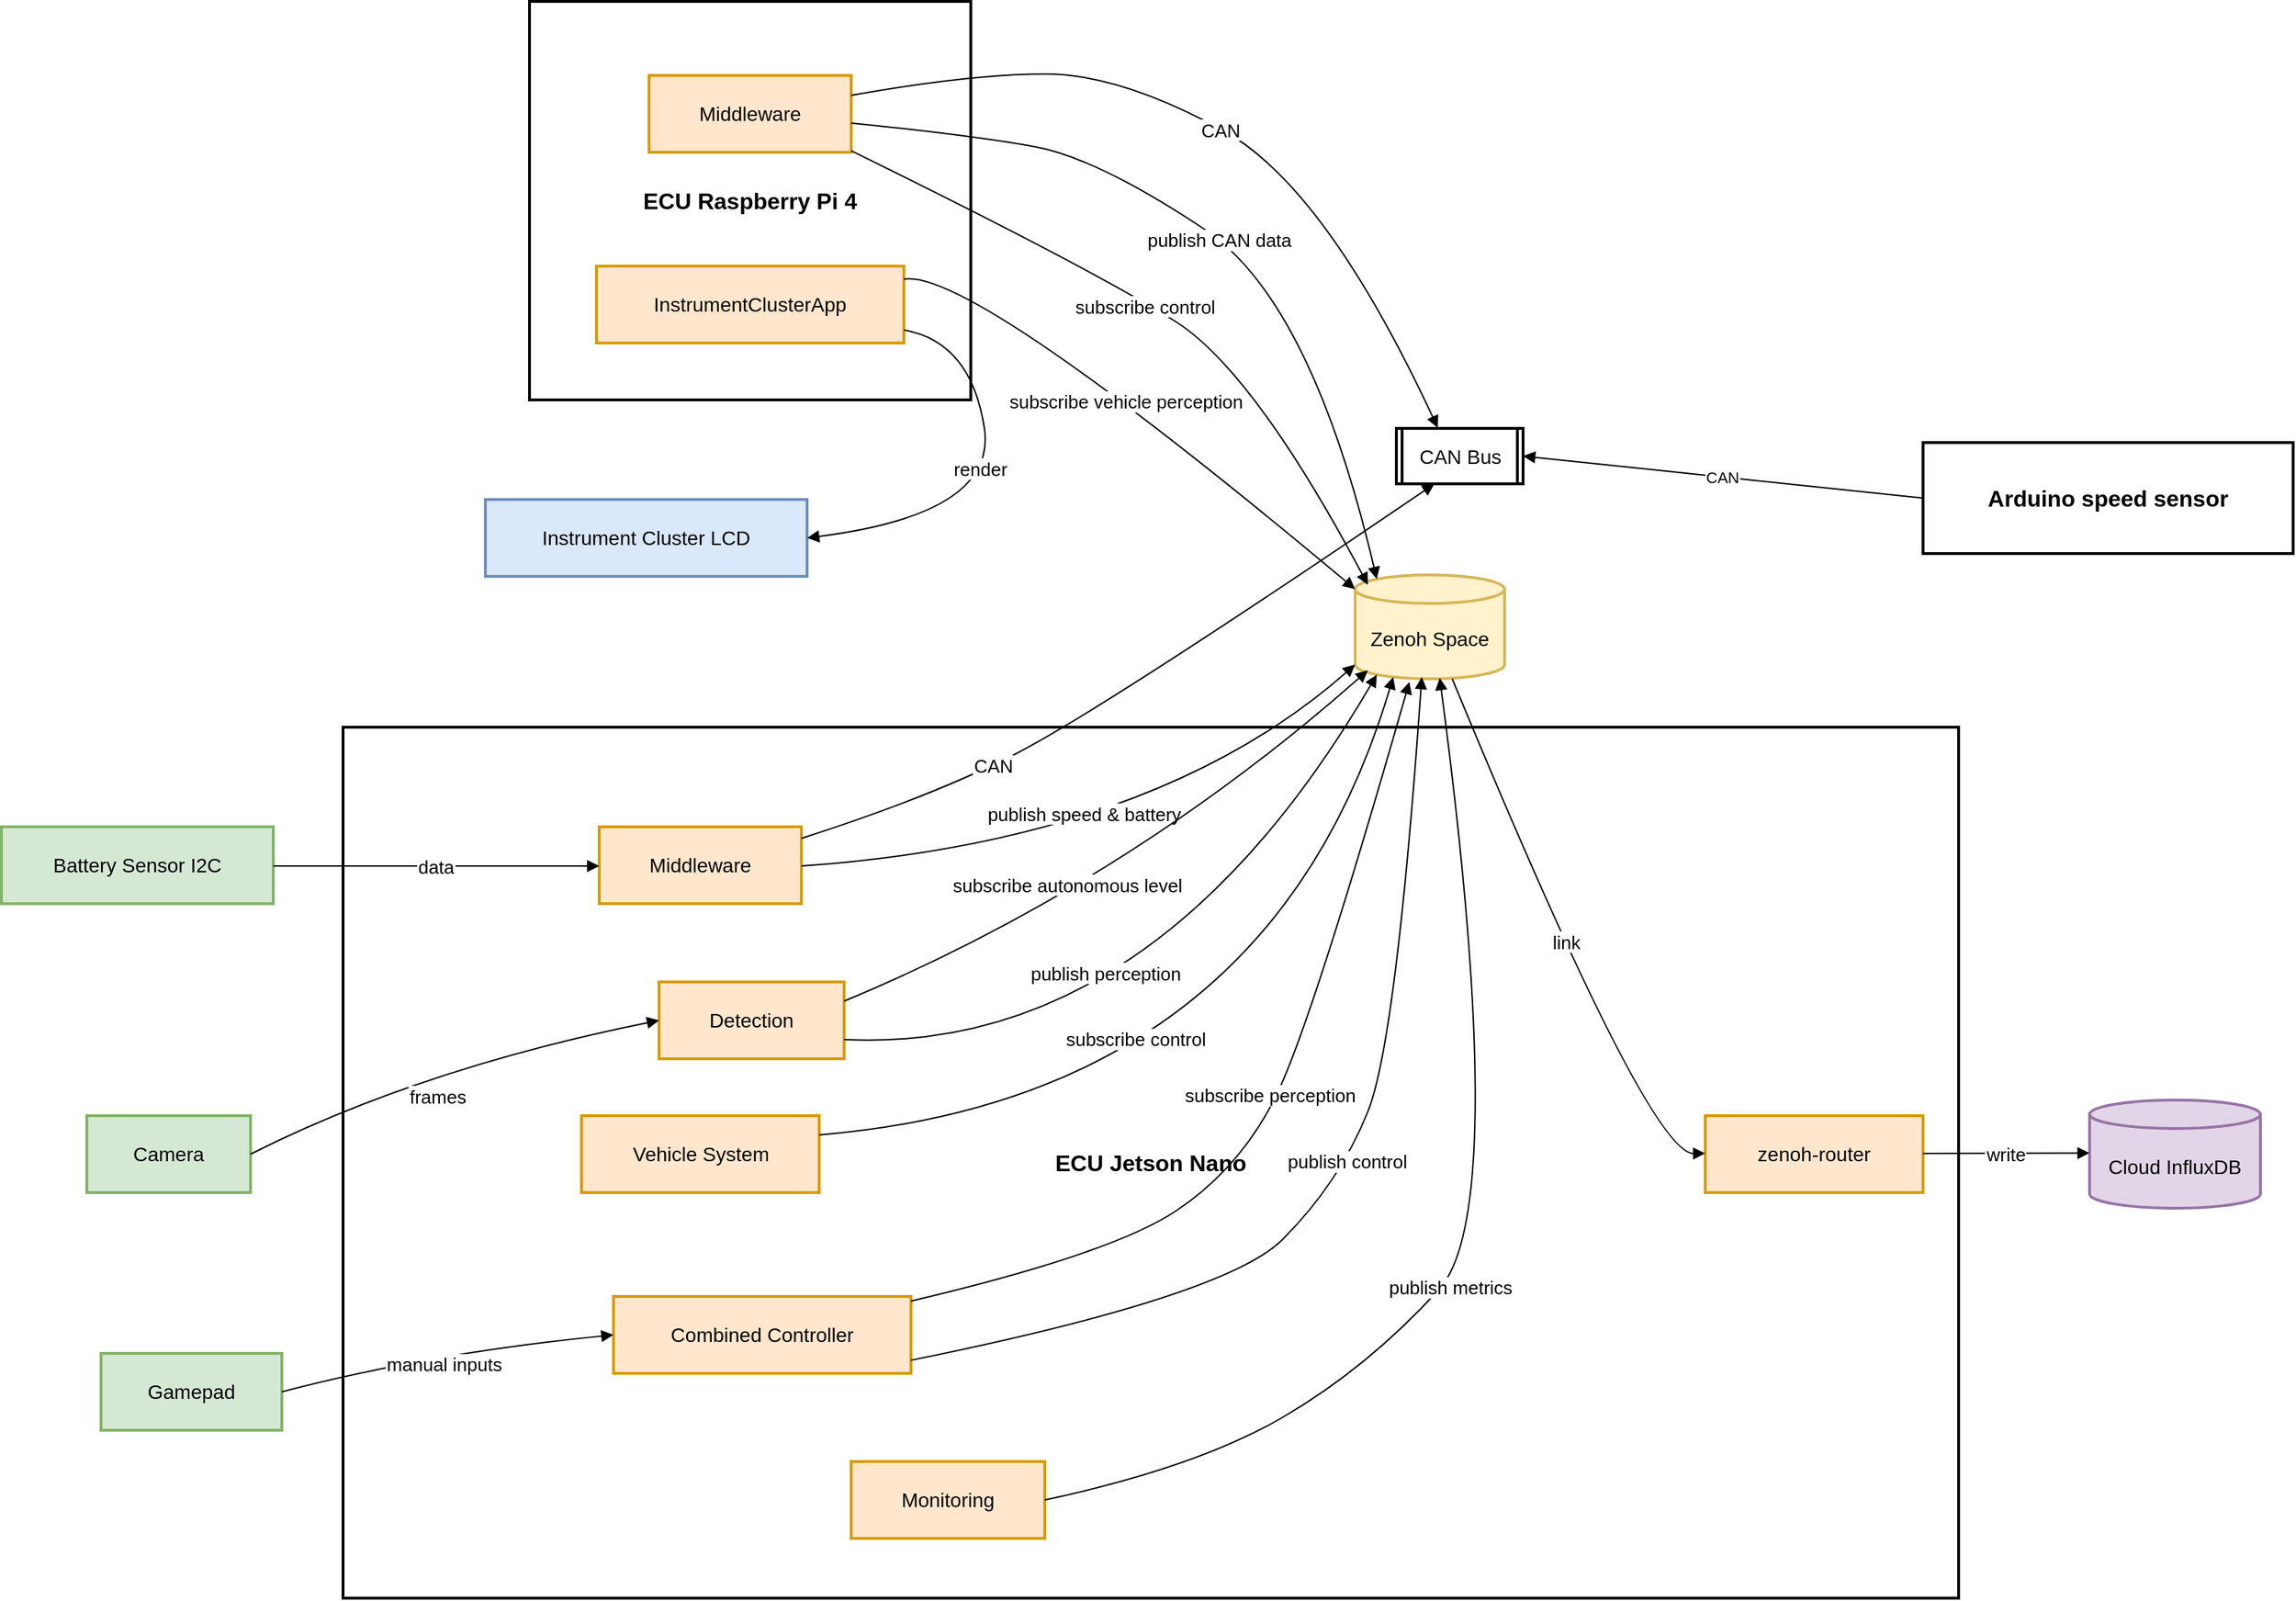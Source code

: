 <mxfile version="28.1.1">
  <diagram name="Page-1" id="OM_sHuSEF1frfqFUFy3i">
    <mxGraphModel dx="1886" dy="1810" grid="1" gridSize="10" guides="1" tooltips="1" connect="1" arrows="1" fold="1" page="1" pageScale="1" pageWidth="850" pageHeight="1100" math="0" shadow="0">
      <root>
        <mxCell id="0" />
        <mxCell id="1" parent="0" />
        <mxCell id="tz2Queb-3kquGu2dCrOk-1" value="ECU Raspberry Pi 4" style="whiteSpace=wrap;strokeWidth=2;fontSize=16;fontStyle=1" parent="1" vertex="1">
          <mxGeometry x="391" y="20" width="310" height="280" as="geometry" />
        </mxCell>
        <mxCell id="tz2Queb-3kquGu2dCrOk-2" value="ECU Jetson Nano" style="whiteSpace=wrap;strokeWidth=2;fontSize=16;fontStyle=1" parent="1" vertex="1">
          <mxGeometry x="260" y="530" width="1135" height="612" as="geometry" />
        </mxCell>
        <mxCell id="tz2Queb-3kquGu2dCrOk-3" value="CAN Bus" style="strokeWidth=2;shape=process;whiteSpace=wrap;size=0.04;fontSize=14;" parent="1" vertex="1">
          <mxGeometry x="1000" y="320" width="89" height="39" as="geometry" />
        </mxCell>
        <mxCell id="tz2Queb-3kquGu2dCrOk-4" value="Zenoh Space" style="shape=cylinder3;boundedLbl=1;backgroundOutline=1;size=10;strokeWidth=2;whiteSpace=wrap;fillColor=#fff2cc;strokeColor=#d6b656;fontSize=14;" parent="1" vertex="1">
          <mxGeometry x="971" y="423" width="105" height="73" as="geometry" />
        </mxCell>
        <mxCell id="tz2Queb-3kquGu2dCrOk-5" value="Cloud InfluxDB" style="shape=cylinder3;boundedLbl=1;backgroundOutline=1;size=10;strokeWidth=2;whiteSpace=wrap;fillColor=#e1d5e7;strokeColor=#9673a6;fontSize=14;" parent="1" vertex="1">
          <mxGeometry x="1487" y="792" width="120" height="76" as="geometry" />
        </mxCell>
        <mxCell id="tz2Queb-3kquGu2dCrOk-6" value="Arduino speed sensor" style="whiteSpace=wrap;strokeWidth=2;fontSize=16;fontStyle=1" parent="1" vertex="1">
          <mxGeometry x="1370" y="330" width="260" height="78" as="geometry" />
        </mxCell>
        <mxCell id="tz2Queb-3kquGu2dCrOk-7" value="Camera" style="whiteSpace=wrap;strokeWidth=2;fillColor=#d5e8d4;strokeColor=#82b366;fontSize=14;" parent="1" vertex="1">
          <mxGeometry x="80" y="803" width="115" height="54" as="geometry" />
        </mxCell>
        <mxCell id="tz2Queb-3kquGu2dCrOk-8" value="Gamepad" style="whiteSpace=wrap;strokeWidth=2;fillColor=#d5e8d4;strokeColor=#82b366;fontSize=14;" parent="1" vertex="1">
          <mxGeometry x="90" y="970" width="127" height="54" as="geometry" />
        </mxCell>
        <mxCell id="tz2Queb-3kquGu2dCrOk-9" value="Instrument Cluster LCD" style="whiteSpace=wrap;strokeWidth=2;fillColor=#dae8fc;strokeColor=#6c8ebf;fontSize=14;" parent="1" vertex="1">
          <mxGeometry x="360" y="370" width="226" height="54" as="geometry" />
        </mxCell>
        <mxCell id="tz2Queb-3kquGu2dCrOk-10" value="Detection" style="whiteSpace=wrap;strokeWidth=2;fillColor=#ffe6cc;strokeColor=#d79b00;fontSize=14;" parent="1" vertex="1">
          <mxGeometry x="482" y="709" width="130" height="54" as="geometry" />
        </mxCell>
        <mxCell id="tz2Queb-3kquGu2dCrOk-11" value="Combined Controller" style="whiteSpace=wrap;strokeWidth=2;fillColor=#ffe6cc;strokeColor=#d79b00;fontSize=14;" parent="1" vertex="1">
          <mxGeometry x="450" y="930" width="209" height="54" as="geometry" />
        </mxCell>
        <mxCell id="tz2Queb-3kquGu2dCrOk-12" value="Vehicle System" style="whiteSpace=wrap;strokeWidth=2;fillColor=#ffe6cc;strokeColor=#d79b00;fontSize=14;" parent="1" vertex="1">
          <mxGeometry x="427.5" y="803" width="167" height="54" as="geometry" />
        </mxCell>
        <mxCell id="tz2Queb-3kquGu2dCrOk-13" value="Middleware" style="whiteSpace=wrap;strokeWidth=2;fillColor=#ffe6cc;strokeColor=#d79b00;fontSize=14;" parent="1" vertex="1">
          <mxGeometry x="440" y="600" width="142" height="54" as="geometry" />
        </mxCell>
        <mxCell id="tz2Queb-3kquGu2dCrOk-14" value="Battery Sensor I2C" style="whiteSpace=wrap;strokeWidth=2;fillColor=#d5e8d4;strokeColor=#82b366;fontSize=14;" parent="1" vertex="1">
          <mxGeometry x="20" y="600" width="191" height="54" as="geometry" />
        </mxCell>
        <mxCell id="tz2Queb-3kquGu2dCrOk-15" value="Monitoring" style="whiteSpace=wrap;strokeWidth=2;fillColor=#ffe6cc;strokeColor=#d79b00;fontSize=14;" parent="1" vertex="1">
          <mxGeometry x="617" y="1046" width="136" height="54" as="geometry" />
        </mxCell>
        <mxCell id="tz2Queb-3kquGu2dCrOk-16" value="zenoh-router" style="whiteSpace=wrap;strokeWidth=2;fillColor=#ffe6cc;strokeColor=#d79b00;fontSize=14;" parent="1" vertex="1">
          <mxGeometry x="1217" y="803" width="153" height="54" as="geometry" />
        </mxCell>
        <mxCell id="tz2Queb-3kquGu2dCrOk-17" value="Middleware" style="whiteSpace=wrap;strokeWidth=2;fillColor=#ffe6cc;strokeColor=#d79b00;fontSize=14;" parent="1" vertex="1">
          <mxGeometry x="475" y="72" width="142" height="54" as="geometry" />
        </mxCell>
        <mxCell id="tz2Queb-3kquGu2dCrOk-18" value="InstrumentClusterApp" style="whiteSpace=wrap;strokeWidth=2;fillColor=#ffe6cc;strokeColor=#d79b00;fontSize=14;" parent="1" vertex="1">
          <mxGeometry x="438" y="206" width="216" height="54" as="geometry" />
        </mxCell>
        <mxCell id="tz2Queb-3kquGu2dCrOk-19" value="CAN" style="curved=1;startArrow=none;endArrow=block;exitX=0;exitY=0.5;rounded=0;exitDx=0;exitDy=0;entryX=1;entryY=0.5;entryDx=0;entryDy=0;" parent="1" source="tz2Queb-3kquGu2dCrOk-6" target="tz2Queb-3kquGu2dCrOk-3" edge="1">
          <mxGeometry relative="1" as="geometry">
            <Array as="points" />
            <mxPoint x="1070" y="354" as="targetPoint" />
          </mxGeometry>
        </mxCell>
        <mxCell id="tz2Queb-3kquGu2dCrOk-20" value="CAN" style="curved=1;startArrow=none;endArrow=block;exitX=1;exitY=0.15;entryX=0.3;entryY=1;rounded=0;strokeColor=default;align=center;verticalAlign=middle;fontFamily=Helvetica;fontSize=13;fontColor=default;labelBackgroundColor=default;" parent="1" source="tz2Queb-3kquGu2dCrOk-13" target="tz2Queb-3kquGu2dCrOk-3" edge="1">
          <mxGeometry x="-0.435" relative="1" as="geometry">
            <Array as="points">
              <mxPoint x="670" y="580" />
              <mxPoint x="790" y="520" />
            </Array>
            <mxPoint as="offset" />
          </mxGeometry>
        </mxCell>
        <mxCell id="tz2Queb-3kquGu2dCrOk-22" value="CAN" style="curved=1;startArrow=none;endArrow=block;exitX=1;exitY=0.26;entryX=0.327;entryY=-0.009;rounded=0;entryDx=0;entryDy=0;entryPerimeter=0;strokeColor=default;align=center;verticalAlign=middle;fontFamily=Helvetica;fontSize=13;fontColor=default;labelBackgroundColor=default;" parent="1" source="tz2Queb-3kquGu2dCrOk-17" target="tz2Queb-3kquGu2dCrOk-3" edge="1">
          <mxGeometry relative="1" as="geometry">
            <Array as="points">
              <mxPoint x="701" y="71" />
              <mxPoint x="806" y="71" />
              <mxPoint x="950" y="150" />
            </Array>
          </mxGeometry>
        </mxCell>
        <mxCell id="tz2Queb-3kquGu2dCrOk-23" value="frames" style="curved=1;startArrow=none;endArrow=block;exitX=1;exitY=0.5;entryX=0;entryY=0.5;rounded=0;fontSize=13;strokeColor=default;align=center;verticalAlign=middle;fontFamily=Helvetica;fontColor=default;labelBackgroundColor=default;exitDx=0;exitDy=0;" parent="1" source="tz2Queb-3kquGu2dCrOk-7" target="tz2Queb-3kquGu2dCrOk-10" edge="1">
          <mxGeometry x="-0.067" y="-21" relative="1" as="geometry">
            <Array as="points">
              <mxPoint x="314" y="770" />
            </Array>
            <mxPoint as="offset" />
          </mxGeometry>
        </mxCell>
        <mxCell id="tz2Queb-3kquGu2dCrOk-24" value="manual inputs" style="curved=1;startArrow=none;endArrow=block;exitX=1;exitY=0.5;entryX=0;entryY=0.5;rounded=0;strokeColor=default;align=center;verticalAlign=middle;fontFamily=Helvetica;fontSize=13;fontColor=default;labelBackgroundColor=default;exitDx=0;exitDy=0;" parent="1" source="tz2Queb-3kquGu2dCrOk-8" target="tz2Queb-3kquGu2dCrOk-11" edge="1">
          <mxGeometry x="-0.022" y="-8" relative="1" as="geometry">
            <Array as="points">
              <mxPoint x="320" y="970" />
            </Array>
            <mxPoint x="1" as="offset" />
          </mxGeometry>
        </mxCell>
        <mxCell id="tz2Queb-3kquGu2dCrOk-25" value="data" style="curved=1;startArrow=none;endArrow=block;exitX=1;exitY=0.51;entryX=0;entryY=0.51;rounded=0;fontSize=13;strokeColor=default;align=center;verticalAlign=middle;fontFamily=Helvetica;fontColor=default;labelBackgroundColor=default;" parent="1" source="tz2Queb-3kquGu2dCrOk-14" target="tz2Queb-3kquGu2dCrOk-13" edge="1">
          <mxGeometry relative="1" as="geometry">
            <Array as="points" />
          </mxGeometry>
        </mxCell>
        <mxCell id="tz2Queb-3kquGu2dCrOk-26" value="publish perception" style="curved=1;startArrow=none;endArrow=block;exitX=1;exitY=0.75;rounded=0;exitDx=0;exitDy=0;entryX=0.145;entryY=1;entryDx=0;entryDy=-2.9;entryPerimeter=0;strokeColor=default;align=center;verticalAlign=middle;fontFamily=Helvetica;fontSize=13;fontColor=default;labelBackgroundColor=default;" parent="1" source="tz2Queb-3kquGu2dCrOk-10" target="tz2Queb-3kquGu2dCrOk-4" edge="1">
          <mxGeometry x="-0.311" y="56" relative="1" as="geometry">
            <Array as="points">
              <mxPoint x="830" y="760" />
            </Array>
            <mxPoint x="990" y="495" as="targetPoint" />
            <mxPoint as="offset" />
          </mxGeometry>
        </mxCell>
        <mxCell id="tz2Queb-3kquGu2dCrOk-27" value="publish metrics" style="curved=1;startArrow=none;endArrow=block;exitX=0.99;exitY=0.5;entryX=0.566;entryY=0.991;rounded=0;entryDx=0;entryDy=0;entryPerimeter=0;strokeColor=default;align=center;verticalAlign=middle;fontFamily=Helvetica;fontSize=13;fontColor=default;labelBackgroundColor=default;" parent="1" source="tz2Queb-3kquGu2dCrOk-15" target="tz2Queb-3kquGu2dCrOk-4" edge="1">
          <mxGeometry x="-0.151" y="-4" relative="1" as="geometry">
            <Array as="points">
              <mxPoint x="860" y="1050" />
              <mxPoint x="980" y="980" />
              <mxPoint x="1080" y="870" />
            </Array>
            <mxPoint x="1" as="offset" />
          </mxGeometry>
        </mxCell>
        <mxCell id="tz2Queb-3kquGu2dCrOk-28" value="publish speed &amp; battery" style="curved=1;startArrow=none;endArrow=block;exitX=1;exitY=0.51;rounded=0;entryX=0;entryY=1;entryDx=0;entryDy=-10;entryPerimeter=0;strokeColor=default;align=center;verticalAlign=middle;fontFamily=Helvetica;fontSize=13;fontColor=default;labelBackgroundColor=default;" parent="1" source="tz2Queb-3kquGu2dCrOk-13" target="tz2Queb-3kquGu2dCrOk-4" edge="1">
          <mxGeometry x="-0.078" y="23" relative="1" as="geometry">
            <Array as="points">
              <mxPoint x="830" y="610" />
            </Array>
            <mxPoint x="970" y="490" as="targetPoint" />
            <mxPoint as="offset" />
          </mxGeometry>
        </mxCell>
        <mxCell id="tz2Queb-3kquGu2dCrOk-29" value="subscribe autonomous level" style="curved=1;startArrow=none;endArrow=block;exitX=1;exitY=0.25;rounded=0;exitDx=0;exitDy=0;strokeColor=default;align=center;verticalAlign=middle;fontFamily=Helvetica;fontSize=13;fontColor=default;labelBackgroundColor=default;" parent="1" source="tz2Queb-3kquGu2dCrOk-10" edge="1">
          <mxGeometry x="-0.195" y="15" relative="1" as="geometry">
            <Array as="points">
              <mxPoint x="810" y="640" />
            </Array>
            <mxPoint x="980" y="490" as="targetPoint" />
            <mxPoint x="-1" as="offset" />
          </mxGeometry>
        </mxCell>
        <mxCell id="tz2Queb-3kquGu2dCrOk-30" value="subscribe perception" style="curved=1;startArrow=none;endArrow=block;exitX=1;exitY=0.06;rounded=0;entryX=0.363;entryY=1.03;entryDx=0;entryDy=0;entryPerimeter=0;strokeColor=default;align=center;verticalAlign=middle;fontFamily=Helvetica;fontSize=13;fontColor=default;labelBackgroundColor=default;" parent="1" source="tz2Queb-3kquGu2dCrOk-11" target="tz2Queb-3kquGu2dCrOk-4" edge="1">
          <mxGeometry x="0.003" y="4" relative="1" as="geometry">
            <Array as="points">
              <mxPoint x="800" y="900" />
              <mxPoint x="890" y="840" />
              <mxPoint x="940" y="740" />
            </Array>
            <mxPoint x="1010" y="500" as="targetPoint" />
            <mxPoint as="offset" />
          </mxGeometry>
        </mxCell>
        <mxCell id="tz2Queb-3kquGu2dCrOk-31" value="publish control" style="curved=1;startArrow=none;endArrow=block;exitX=1;exitY=0.83;rounded=0;entryX=0.446;entryY=0.983;entryDx=0;entryDy=0;entryPerimeter=0;strokeColor=default;align=center;verticalAlign=middle;fontFamily=Helvetica;fontSize=13;fontColor=default;labelBackgroundColor=default;" parent="1" source="tz2Queb-3kquGu2dCrOk-11" target="tz2Queb-3kquGu2dCrOk-4" edge="1">
          <mxGeometry x="0.008" relative="1" as="geometry">
            <Array as="points">
              <mxPoint x="880" y="930" />
              <mxPoint x="960" y="850" />
              <mxPoint x="1000" y="750" />
            </Array>
            <mxPoint x="1020" y="500" as="targetPoint" />
            <mxPoint y="-1" as="offset" />
          </mxGeometry>
        </mxCell>
        <mxCell id="tz2Queb-3kquGu2dCrOk-32" value="subscribe control" style="curved=1;startArrow=none;endArrow=block;exitX=1;exitY=0.25;rounded=0;exitDx=0;exitDy=0;entryX=0.255;entryY=0.983;entryDx=0;entryDy=0;entryPerimeter=0;strokeColor=default;align=center;verticalAlign=middle;fontFamily=Helvetica;fontSize=13;fontColor=default;labelBackgroundColor=default;" parent="1" source="tz2Queb-3kquGu2dCrOk-12" target="tz2Queb-3kquGu2dCrOk-4" edge="1">
          <mxGeometry x="-0.272" y="49" relative="1" as="geometry">
            <Array as="points">
              <mxPoint x="910" y="790" />
            </Array>
            <mxPoint x="1000" y="500" as="targetPoint" />
            <mxPoint as="offset" />
          </mxGeometry>
        </mxCell>
        <mxCell id="tz2Queb-3kquGu2dCrOk-33" value="publish CAN data" style="curved=1;startArrow=none;endArrow=block;exitX=1;exitY=0.62;entryX=0.145;entryY=0;rounded=0;entryDx=0;entryDy=2.9;entryPerimeter=0;strokeColor=default;align=center;verticalAlign=middle;fontFamily=Helvetica;fontSize=13;fontColor=default;labelBackgroundColor=default;" parent="1" source="tz2Queb-3kquGu2dCrOk-17" target="tz2Queb-3kquGu2dCrOk-4" edge="1">
          <mxGeometry relative="1" as="geometry">
            <Array as="points">
              <mxPoint x="701" y="114" />
              <mxPoint x="790" y="130" />
              <mxPoint x="940" y="230" />
            </Array>
          </mxGeometry>
        </mxCell>
        <mxCell id="tz2Queb-3kquGu2dCrOk-34" value="subscribe control" style="curved=1;startArrow=none;endArrow=block;exitX=1;exitY=0.98;rounded=0;strokeColor=default;align=center;verticalAlign=middle;fontFamily=Helvetica;fontSize=13;fontColor=default;labelBackgroundColor=default;" parent="1" source="tz2Queb-3kquGu2dCrOk-17" edge="1">
          <mxGeometry x="-0.051" y="-2" relative="1" as="geometry">
            <Array as="points">
              <mxPoint x="790" y="210" />
              <mxPoint x="900" y="280" />
            </Array>
            <mxPoint x="980" y="430" as="targetPoint" />
            <mxPoint as="offset" />
          </mxGeometry>
        </mxCell>
        <mxCell id="tz2Queb-3kquGu2dCrOk-35" value="subscribe vehicle perception" style="curved=1;startArrow=none;endArrow=block;exitX=1;exitY=0.17;entryX=0;entryY=0;rounded=0;entryDx=0;entryDy=10;entryPerimeter=0;strokeColor=default;align=center;verticalAlign=middle;fontFamily=Helvetica;fontSize=13;fontColor=default;labelBackgroundColor=default;" parent="1" source="tz2Queb-3kquGu2dCrOk-18" target="tz2Queb-3kquGu2dCrOk-4" edge="1">
          <mxGeometry x="-0.045" y="-1" relative="1" as="geometry">
            <Array as="points">
              <mxPoint x="701" y="207" />
            </Array>
            <mxPoint y="1" as="offset" />
          </mxGeometry>
        </mxCell>
        <mxCell id="tz2Queb-3kquGu2dCrOk-36" value="link" style="curved=1;startArrow=none;endArrow=block;exitX=0.65;exitY=1;entryX=0;entryY=0.49;rounded=0;strokeColor=default;align=center;verticalAlign=middle;fontFamily=Helvetica;fontSize=13;fontColor=default;labelBackgroundColor=default;" parent="1" source="tz2Queb-3kquGu2dCrOk-4" target="tz2Queb-3kquGu2dCrOk-16" edge="1">
          <mxGeometry x="0.001" y="4" relative="1" as="geometry">
            <Array as="points">
              <mxPoint x="1177" y="830" />
            </Array>
            <mxPoint as="offset" />
          </mxGeometry>
        </mxCell>
        <mxCell id="tz2Queb-3kquGu2dCrOk-37" value="write" style="curved=1;startArrow=none;endArrow=block;exitX=1;exitY=0.49;entryX=0;entryY=0.49;rounded=0;fontSize=13;" parent="1" source="tz2Queb-3kquGu2dCrOk-16" target="tz2Queb-3kquGu2dCrOk-5" edge="1">
          <mxGeometry relative="1" as="geometry">
            <Array as="points" />
          </mxGeometry>
        </mxCell>
        <mxCell id="tz2Queb-3kquGu2dCrOk-38" value="render" style="curved=1;startArrow=none;endArrow=block;exitX=1;exitY=0.83;entryX=1;entryY=0.5;rounded=0;entryDx=0;entryDy=0;strokeColor=default;align=center;verticalAlign=middle;fontFamily=Helvetica;fontSize=13;fontColor=default;labelBackgroundColor=default;" parent="1" source="tz2Queb-3kquGu2dCrOk-18" target="tz2Queb-3kquGu2dCrOk-9" edge="1">
          <mxGeometry x="-0.107" y="-7" relative="1" as="geometry">
            <Array as="points">
              <mxPoint x="701" y="259" />
              <mxPoint x="720" y="380" />
            </Array>
            <mxPoint as="offset" />
          </mxGeometry>
        </mxCell>
      </root>
    </mxGraphModel>
  </diagram>
</mxfile>
